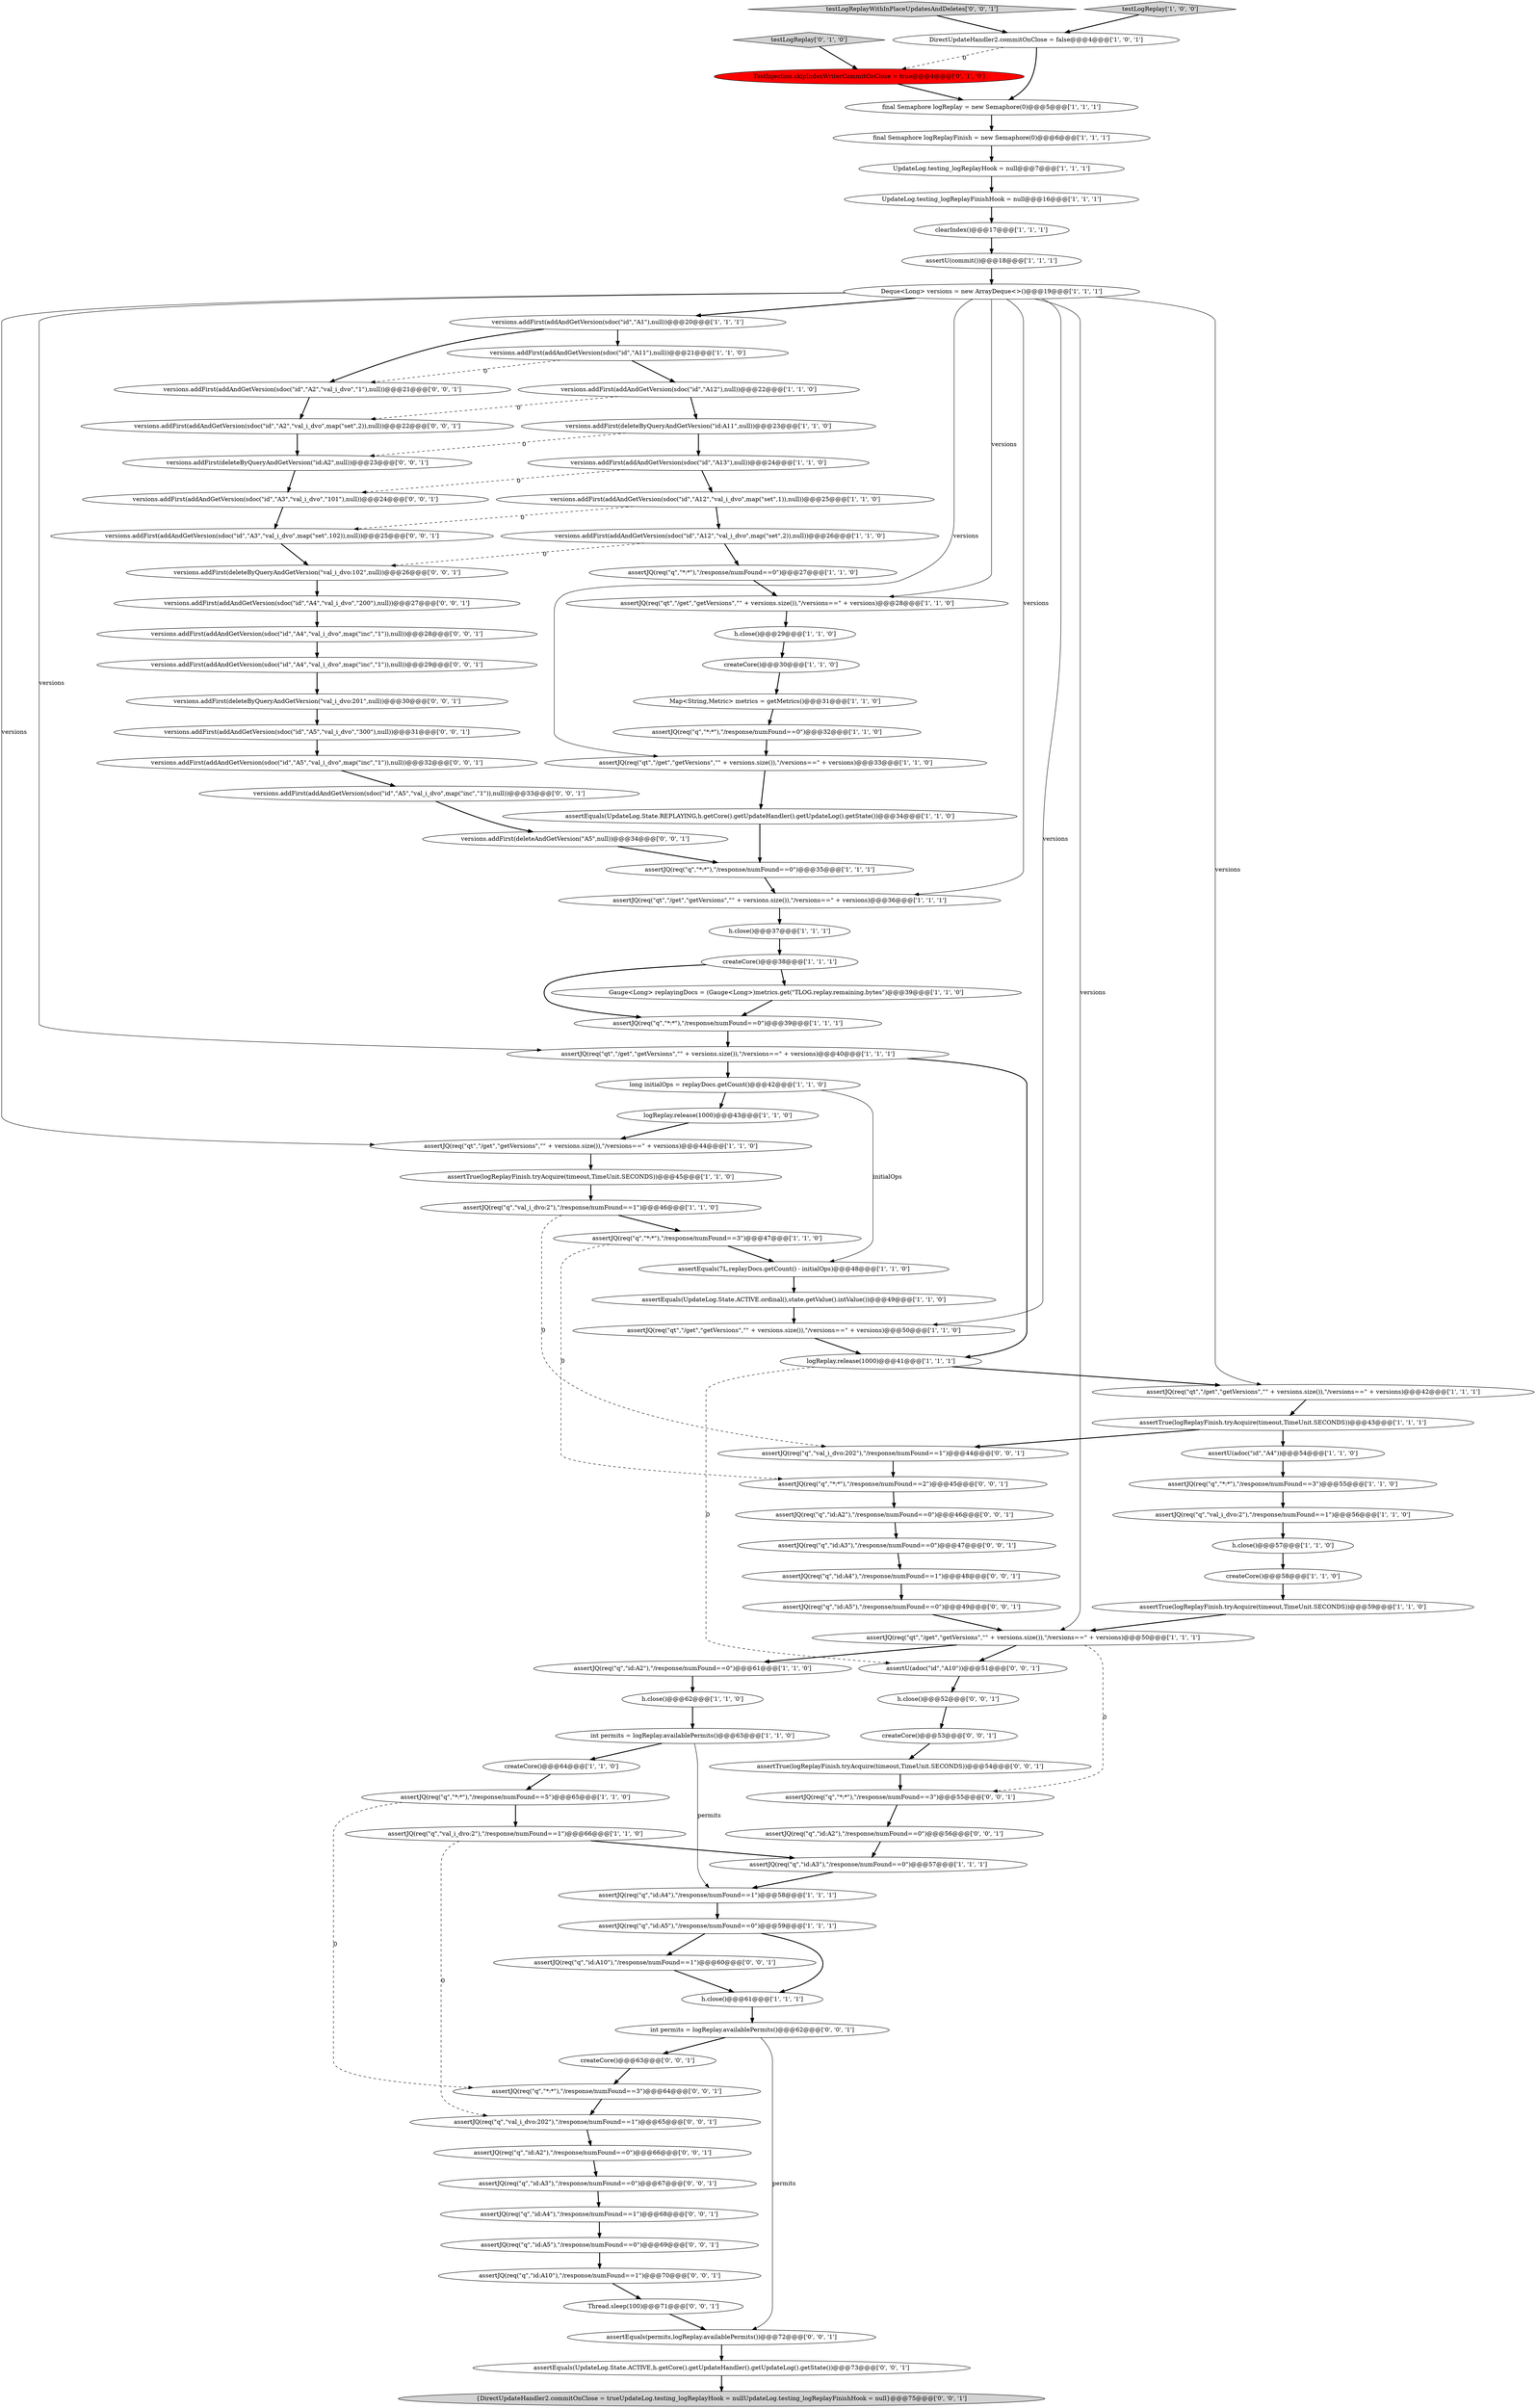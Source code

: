 digraph {
31 [style = filled, label = "assertJQ(req(\"qt\",\"/get\",\"getVersions\",\"\" + versions.size()),\"/versions==\" + versions)@@@50@@@['1', '1', '1']", fillcolor = white, shape = ellipse image = "AAA0AAABBB1BBB"];
67 [style = filled, label = "assertJQ(req(\"q\",\"id:A5\"),\"/response/numFound==0\")@@@49@@@['0', '0', '1']", fillcolor = white, shape = ellipse image = "AAA0AAABBB3BBB"];
45 [style = filled, label = "assertU(commit())@@@18@@@['1', '1', '1']", fillcolor = white, shape = ellipse image = "AAA0AAABBB1BBB"];
79 [style = filled, label = "versions.addFirst(addAndGetVersion(sdoc(\"id\",\"A3\",\"val_i_dvo\",map(\"set\",102)),null))@@@25@@@['0', '0', '1']", fillcolor = white, shape = ellipse image = "AAA0AAABBB3BBB"];
15 [style = filled, label = "clearIndex()@@@17@@@['1', '1', '1']", fillcolor = white, shape = ellipse image = "AAA0AAABBB1BBB"];
100 [style = filled, label = "assertJQ(req(\"q\",\"*:*\"),\"/response/numFound==3\")@@@64@@@['0', '0', '1']", fillcolor = white, shape = ellipse image = "AAA0AAABBB3BBB"];
3 [style = filled, label = "createCore()@@@38@@@['1', '1', '1']", fillcolor = white, shape = ellipse image = "AAA0AAABBB1BBB"];
97 [style = filled, label = "assertTrue(logReplayFinish.tryAcquire(timeout,TimeUnit.SECONDS))@@@54@@@['0', '0', '1']", fillcolor = white, shape = ellipse image = "AAA0AAABBB3BBB"];
8 [style = filled, label = "assertJQ(req(\"q\",\"id:A3\"),\"/response/numFound==0\")@@@57@@@['1', '1', '1']", fillcolor = white, shape = ellipse image = "AAA0AAABBB1BBB"];
13 [style = filled, label = "createCore()@@@58@@@['1', '1', '0']", fillcolor = white, shape = ellipse image = "AAA0AAABBB1BBB"];
11 [style = filled, label = "assertJQ(req(\"q\",\"*:*\"),\"/response/numFound==0\")@@@35@@@['1', '1', '1']", fillcolor = white, shape = ellipse image = "AAA0AAABBB1BBB"];
19 [style = filled, label = "assertJQ(req(\"q\",\"*:*\"),\"/response/numFound==0\")@@@27@@@['1', '1', '0']", fillcolor = white, shape = ellipse image = "AAA0AAABBB1BBB"];
71 [style = filled, label = "versions.addFirst(deleteByQueryAndGetVersion(\"id:A2\",null))@@@23@@@['0', '0', '1']", fillcolor = white, shape = ellipse image = "AAA0AAABBB3BBB"];
92 [style = filled, label = "versions.addFirst(addAndGetVersion(sdoc(\"id\",\"A4\",\"val_i_dvo\",map(\"inc\",\"1\")),null))@@@28@@@['0', '0', '1']", fillcolor = white, shape = ellipse image = "AAA0AAABBB3BBB"];
48 [style = filled, label = "versions.addFirst(addAndGetVersion(sdoc(\"id\",\"A12\"),null))@@@22@@@['1', '1', '0']", fillcolor = white, shape = ellipse image = "AAA0AAABBB1BBB"];
7 [style = filled, label = "assertTrue(logReplayFinish.tryAcquire(timeout,TimeUnit.SECONDS))@@@45@@@['1', '1', '0']", fillcolor = white, shape = ellipse image = "AAA0AAABBB1BBB"];
93 [style = filled, label = "createCore()@@@53@@@['0', '0', '1']", fillcolor = white, shape = ellipse image = "AAA0AAABBB3BBB"];
28 [style = filled, label = "UpdateLog.testing_logReplayFinishHook = null@@@16@@@['1', '1', '1']", fillcolor = white, shape = ellipse image = "AAA0AAABBB1BBB"];
25 [style = filled, label = "assertJQ(req(\"qt\",\"/get\",\"getVersions\",\"\" + versions.size()),\"/versions==\" + versions)@@@33@@@['1', '1', '0']", fillcolor = white, shape = ellipse image = "AAA0AAABBB1BBB"];
39 [style = filled, label = "createCore()@@@64@@@['1', '1', '0']", fillcolor = white, shape = ellipse image = "AAA0AAABBB1BBB"];
62 [style = filled, label = "assertJQ(req(\"q\",\"id:A4\"),\"/response/numFound==1\")@@@48@@@['0', '0', '1']", fillcolor = white, shape = ellipse image = "AAA0AAABBB3BBB"];
4 [style = filled, label = "assertTrue(logReplayFinish.tryAcquire(timeout,TimeUnit.SECONDS))@@@59@@@['1', '1', '0']", fillcolor = white, shape = ellipse image = "AAA0AAABBB1BBB"];
77 [style = filled, label = "assertJQ(req(\"q\",\"id:A3\"),\"/response/numFound==0\")@@@47@@@['0', '0', '1']", fillcolor = white, shape = ellipse image = "AAA0AAABBB3BBB"];
35 [style = filled, label = "assertJQ(req(\"q\",\"val_i_dvo:2\"),\"/response/numFound==1\")@@@56@@@['1', '1', '0']", fillcolor = white, shape = ellipse image = "AAA0AAABBB1BBB"];
74 [style = filled, label = "versions.addFirst(addAndGetVersion(sdoc(\"id\",\"A4\",\"val_i_dvo\",\"200\"),null))@@@27@@@['0', '0', '1']", fillcolor = white, shape = ellipse image = "AAA0AAABBB3BBB"];
10 [style = filled, label = "versions.addFirst(addAndGetVersion(sdoc(\"id\",\"A13\"),null))@@@24@@@['1', '1', '0']", fillcolor = white, shape = ellipse image = "AAA0AAABBB1BBB"];
55 [style = filled, label = "DirectUpdateHandler2.commitOnClose = false@@@4@@@['1', '0', '1']", fillcolor = white, shape = ellipse image = "AAA0AAABBB1BBB"];
37 [style = filled, label = "versions.addFirst(addAndGetVersion(sdoc(\"id\",\"A12\",\"val_i_dvo\",map(\"set\",1)),null))@@@25@@@['1', '1', '0']", fillcolor = white, shape = ellipse image = "AAA0AAABBB1BBB"];
63 [style = filled, label = "versions.addFirst(deleteByQueryAndGetVersion(\"val_i_dvo:102\",null))@@@26@@@['0', '0', '1']", fillcolor = white, shape = ellipse image = "AAA0AAABBB3BBB"];
12 [style = filled, label = "assertJQ(req(\"q\",\"id:A2\"),\"/response/numFound==0\")@@@61@@@['1', '1', '0']", fillcolor = white, shape = ellipse image = "AAA0AAABBB1BBB"];
66 [style = filled, label = "assertJQ(req(\"q\",\"id:A4\"),\"/response/numFound==1\")@@@68@@@['0', '0', '1']", fillcolor = white, shape = ellipse image = "AAA0AAABBB3BBB"];
87 [style = filled, label = "assertJQ(req(\"q\",\"id:A3\"),\"/response/numFound==0\")@@@67@@@['0', '0', '1']", fillcolor = white, shape = ellipse image = "AAA0AAABBB3BBB"];
82 [style = filled, label = "assertJQ(req(\"q\",\"val_i_dvo:202\"),\"/response/numFound==1\")@@@65@@@['0', '0', '1']", fillcolor = white, shape = ellipse image = "AAA0AAABBB3BBB"];
23 [style = filled, label = "final Semaphore logReplay = new Semaphore(0)@@@5@@@['1', '1', '1']", fillcolor = white, shape = ellipse image = "AAA0AAABBB1BBB"];
65 [style = filled, label = "versions.addFirst(addAndGetVersion(sdoc(\"id\",\"A5\",\"val_i_dvo\",map(\"inc\",\"1\")),null))@@@32@@@['0', '0', '1']", fillcolor = white, shape = ellipse image = "AAA0AAABBB3BBB"];
46 [style = filled, label = "versions.addFirst(addAndGetVersion(sdoc(\"id\",\"A12\",\"val_i_dvo\",map(\"set\",2)),null))@@@26@@@['1', '1', '0']", fillcolor = white, shape = ellipse image = "AAA0AAABBB1BBB"];
34 [style = filled, label = "assertJQ(req(\"qt\",\"/get\",\"getVersions\",\"\" + versions.size()),\"/versions==\" + versions)@@@36@@@['1', '1', '1']", fillcolor = white, shape = ellipse image = "AAA0AAABBB1BBB"];
83 [style = filled, label = "assertJQ(req(\"q\",\"id:A2\"),\"/response/numFound==0\")@@@46@@@['0', '0', '1']", fillcolor = white, shape = ellipse image = "AAA0AAABBB3BBB"];
57 [style = filled, label = "assertJQ(req(\"q\",\"*:*\"),\"/response/numFound==3\")@@@55@@@['1', '1', '0']", fillcolor = white, shape = ellipse image = "AAA0AAABBB1BBB"];
64 [style = filled, label = "versions.addFirst(deleteByQueryAndGetVersion(\"val_i_dvo:201\",null))@@@30@@@['0', '0', '1']", fillcolor = white, shape = ellipse image = "AAA0AAABBB3BBB"];
61 [style = filled, label = "TestInjection.skipIndexWriterCommitOnClose = true@@@4@@@['0', '1', '0']", fillcolor = red, shape = ellipse image = "AAA1AAABBB2BBB"];
75 [style = filled, label = "versions.addFirst(addAndGetVersion(sdoc(\"id\",\"A3\",\"val_i_dvo\",\"101\"),null))@@@24@@@['0', '0', '1']", fillcolor = white, shape = ellipse image = "AAA0AAABBB3BBB"];
0 [style = filled, label = "assertJQ(req(\"qt\",\"/get\",\"getVersions\",\"\" + versions.size()),\"/versions==\" + versions)@@@50@@@['1', '1', '0']", fillcolor = white, shape = ellipse image = "AAA0AAABBB1BBB"];
60 [style = filled, label = "testLogReplay['0', '1', '0']", fillcolor = lightgray, shape = diamond image = "AAA0AAABBB2BBB"];
24 [style = filled, label = "versions.addFirst(addAndGetVersion(sdoc(\"id\",\"A11\"),null))@@@21@@@['1', '1', '0']", fillcolor = white, shape = ellipse image = "AAA0AAABBB1BBB"];
98 [style = filled, label = "testLogReplayWithInPlaceUpdatesAndDeletes['0', '0', '1']", fillcolor = lightgray, shape = diamond image = "AAA0AAABBB3BBB"];
88 [style = filled, label = "Thread.sleep(100)@@@71@@@['0', '0', '1']", fillcolor = white, shape = ellipse image = "AAA0AAABBB3BBB"];
94 [style = filled, label = "assertJQ(req(\"q\",\"id:A2\"),\"/response/numFound==0\")@@@56@@@['0', '0', '1']", fillcolor = white, shape = ellipse image = "AAA0AAABBB3BBB"];
22 [style = filled, label = "assertJQ(req(\"q\",\"*:*\"),\"/response/numFound==5\")@@@65@@@['1', '1', '0']", fillcolor = white, shape = ellipse image = "AAA0AAABBB1BBB"];
41 [style = filled, label = "logReplay.release(1000)@@@41@@@['1', '1', '1']", fillcolor = white, shape = ellipse image = "AAA0AAABBB1BBB"];
84 [style = filled, label = "versions.addFirst(addAndGetVersion(sdoc(\"id\",\"A2\",\"val_i_dvo\",\"1\"),null))@@@21@@@['0', '0', '1']", fillcolor = white, shape = ellipse image = "AAA0AAABBB3BBB"];
29 [style = filled, label = "h.close()@@@37@@@['1', '1', '1']", fillcolor = white, shape = ellipse image = "AAA0AAABBB1BBB"];
90 [style = filled, label = "assertEquals(UpdateLog.State.ACTIVE,h.getCore().getUpdateHandler().getUpdateLog().getState())@@@73@@@['0', '0', '1']", fillcolor = white, shape = ellipse image = "AAA0AAABBB3BBB"];
72 [style = filled, label = "versions.addFirst(addAndGetVersion(sdoc(\"id\",\"A5\",\"val_i_dvo\",\"300\"),null))@@@31@@@['0', '0', '1']", fillcolor = white, shape = ellipse image = "AAA0AAABBB3BBB"];
91 [style = filled, label = "assertJQ(req(\"q\",\"id:A2\"),\"/response/numFound==0\")@@@66@@@['0', '0', '1']", fillcolor = white, shape = ellipse image = "AAA0AAABBB3BBB"];
85 [style = filled, label = "createCore()@@@63@@@['0', '0', '1']", fillcolor = white, shape = ellipse image = "AAA0AAABBB3BBB"];
17 [style = filled, label = "assertJQ(req(\"q\",\"id:A5\"),\"/response/numFound==0\")@@@59@@@['1', '1', '1']", fillcolor = white, shape = ellipse image = "AAA0AAABBB1BBB"];
59 [style = filled, label = "assertJQ(req(\"q\",\"*:*\"),\"/response/numFound==3\")@@@47@@@['1', '1', '0']", fillcolor = white, shape = ellipse image = "AAA0AAABBB1BBB"];
5 [style = filled, label = "assertJQ(req(\"qt\",\"/get\",\"getVersions\",\"\" + versions.size()),\"/versions==\" + versions)@@@28@@@['1', '1', '0']", fillcolor = white, shape = ellipse image = "AAA0AAABBB1BBB"];
20 [style = filled, label = "Map<String,Metric> metrics = getMetrics()@@@31@@@['1', '1', '0']", fillcolor = white, shape = ellipse image = "AAA0AAABBB1BBB"];
95 [style = filled, label = "versions.addFirst(addAndGetVersion(sdoc(\"id\",\"A2\",\"val_i_dvo\",map(\"set\",2)),null))@@@22@@@['0', '0', '1']", fillcolor = white, shape = ellipse image = "AAA0AAABBB3BBB"];
14 [style = filled, label = "UpdateLog.testing_logReplayHook = null@@@7@@@['1', '1', '1']", fillcolor = white, shape = ellipse image = "AAA0AAABBB1BBB"];
27 [style = filled, label = "h.close()@@@62@@@['1', '1', '0']", fillcolor = white, shape = ellipse image = "AAA0AAABBB1BBB"];
86 [style = filled, label = "int permits = logReplay.availablePermits()@@@62@@@['0', '0', '1']", fillcolor = white, shape = ellipse image = "AAA0AAABBB3BBB"];
2 [style = filled, label = "long initialOps = replayDocs.getCount()@@@42@@@['1', '1', '0']", fillcolor = white, shape = ellipse image = "AAA0AAABBB1BBB"];
26 [style = filled, label = "h.close()@@@29@@@['1', '1', '0']", fillcolor = white, shape = ellipse image = "AAA0AAABBB1BBB"];
102 [style = filled, label = "versions.addFirst(deleteAndGetVersion(\"A5\",null))@@@34@@@['0', '0', '1']", fillcolor = white, shape = ellipse image = "AAA0AAABBB3BBB"];
68 [style = filled, label = "{DirectUpdateHandler2.commitOnClose = trueUpdateLog.testing_logReplayHook = nullUpdateLog.testing_logReplayFinishHook = null}@@@75@@@['0', '0', '1']", fillcolor = lightgray, shape = ellipse image = "AAA0AAABBB3BBB"];
1 [style = filled, label = "assertU(adoc(\"id\",\"A4\"))@@@54@@@['1', '1', '0']", fillcolor = white, shape = ellipse image = "AAA0AAABBB1BBB"];
56 [style = filled, label = "assertJQ(req(\"q\",\"*:*\"),\"/response/numFound==0\")@@@32@@@['1', '1', '0']", fillcolor = white, shape = ellipse image = "AAA0AAABBB1BBB"];
51 [style = filled, label = "assertJQ(req(\"q\",\"id:A4\"),\"/response/numFound==1\")@@@58@@@['1', '1', '1']", fillcolor = white, shape = ellipse image = "AAA0AAABBB1BBB"];
33 [style = filled, label = "assertTrue(logReplayFinish.tryAcquire(timeout,TimeUnit.SECONDS))@@@43@@@['1', '1', '1']", fillcolor = white, shape = ellipse image = "AAA0AAABBB1BBB"];
38 [style = filled, label = "Gauge<Long> replayingDocs = (Gauge<Long>)metrics.get(\"TLOG.replay.remaining.bytes\")@@@39@@@['1', '1', '0']", fillcolor = white, shape = ellipse image = "AAA0AAABBB1BBB"];
101 [style = filled, label = "versions.addFirst(addAndGetVersion(sdoc(\"id\",\"A5\",\"val_i_dvo\",map(\"inc\",\"1\")),null))@@@33@@@['0', '0', '1']", fillcolor = white, shape = ellipse image = "AAA0AAABBB3BBB"];
96 [style = filled, label = "h.close()@@@52@@@['0', '0', '1']", fillcolor = white, shape = ellipse image = "AAA0AAABBB3BBB"];
54 [style = filled, label = "assertJQ(req(\"qt\",\"/get\",\"getVersions\",\"\" + versions.size()),\"/versions==\" + versions)@@@44@@@['1', '1', '0']", fillcolor = white, shape = ellipse image = "AAA0AAABBB1BBB"];
18 [style = filled, label = "assertEquals(7L,replayDocs.getCount() - initialOps)@@@48@@@['1', '1', '0']", fillcolor = white, shape = ellipse image = "AAA0AAABBB1BBB"];
36 [style = filled, label = "h.close()@@@61@@@['1', '1', '1']", fillcolor = white, shape = ellipse image = "AAA0AAABBB1BBB"];
70 [style = filled, label = "assertJQ(req(\"q\",\"id:A10\"),\"/response/numFound==1\")@@@60@@@['0', '0', '1']", fillcolor = white, shape = ellipse image = "AAA0AAABBB3BBB"];
9 [style = filled, label = "createCore()@@@30@@@['1', '1', '0']", fillcolor = white, shape = ellipse image = "AAA0AAABBB1BBB"];
80 [style = filled, label = "assertJQ(req(\"q\",\"*:*\"),\"/response/numFound==2\")@@@45@@@['0', '0', '1']", fillcolor = white, shape = ellipse image = "AAA0AAABBB3BBB"];
73 [style = filled, label = "assertU(adoc(\"id\",\"A10\"))@@@51@@@['0', '0', '1']", fillcolor = white, shape = ellipse image = "AAA0AAABBB3BBB"];
47 [style = filled, label = "versions.addFirst(deleteByQueryAndGetVersion(\"id:A11\",null))@@@23@@@['1', '1', '0']", fillcolor = white, shape = ellipse image = "AAA0AAABBB1BBB"];
50 [style = filled, label = "assertJQ(req(\"q\",\"val_i_dvo:2\"),\"/response/numFound==1\")@@@46@@@['1', '1', '0']", fillcolor = white, shape = ellipse image = "AAA0AAABBB1BBB"];
44 [style = filled, label = "assertEquals(UpdateLog.State.ACTIVE.ordinal(),state.getValue().intValue())@@@49@@@['1', '1', '0']", fillcolor = white, shape = ellipse image = "AAA0AAABBB1BBB"];
99 [style = filled, label = "assertJQ(req(\"q\",\"id:A5\"),\"/response/numFound==0\")@@@69@@@['0', '0', '1']", fillcolor = white, shape = ellipse image = "AAA0AAABBB3BBB"];
49 [style = filled, label = "Deque<Long> versions = new ArrayDeque<>()@@@19@@@['1', '1', '1']", fillcolor = white, shape = ellipse image = "AAA0AAABBB1BBB"];
52 [style = filled, label = "assertJQ(req(\"qt\",\"/get\",\"getVersions\",\"\" + versions.size()),\"/versions==\" + versions)@@@40@@@['1', '1', '1']", fillcolor = white, shape = ellipse image = "AAA0AAABBB1BBB"];
53 [style = filled, label = "versions.addFirst(addAndGetVersion(sdoc(\"id\",\"A1\"),null))@@@20@@@['1', '1', '1']", fillcolor = white, shape = ellipse image = "AAA0AAABBB1BBB"];
89 [style = filled, label = "assertJQ(req(\"q\",\"*:*\"),\"/response/numFound==3\")@@@55@@@['0', '0', '1']", fillcolor = white, shape = ellipse image = "AAA0AAABBB3BBB"];
40 [style = filled, label = "testLogReplay['1', '0', '0']", fillcolor = lightgray, shape = diamond image = "AAA0AAABBB1BBB"];
58 [style = filled, label = "final Semaphore logReplayFinish = new Semaphore(0)@@@6@@@['1', '1', '1']", fillcolor = white, shape = ellipse image = "AAA0AAABBB1BBB"];
30 [style = filled, label = "int permits = logReplay.availablePermits()@@@63@@@['1', '1', '0']", fillcolor = white, shape = ellipse image = "AAA0AAABBB1BBB"];
69 [style = filled, label = "versions.addFirst(addAndGetVersion(sdoc(\"id\",\"A4\",\"val_i_dvo\",map(\"inc\",\"1\")),null))@@@29@@@['0', '0', '1']", fillcolor = white, shape = ellipse image = "AAA0AAABBB3BBB"];
21 [style = filled, label = "logReplay.release(1000)@@@43@@@['1', '1', '0']", fillcolor = white, shape = ellipse image = "AAA0AAABBB1BBB"];
32 [style = filled, label = "h.close()@@@57@@@['1', '1', '0']", fillcolor = white, shape = ellipse image = "AAA0AAABBB1BBB"];
42 [style = filled, label = "assertJQ(req(\"qt\",\"/get\",\"getVersions\",\"\" + versions.size()),\"/versions==\" + versions)@@@42@@@['1', '1', '1']", fillcolor = white, shape = ellipse image = "AAA0AAABBB1BBB"];
43 [style = filled, label = "assertEquals(UpdateLog.State.REPLAYING,h.getCore().getUpdateHandler().getUpdateLog().getState())@@@34@@@['1', '1', '0']", fillcolor = white, shape = ellipse image = "AAA0AAABBB1BBB"];
78 [style = filled, label = "assertEquals(permits,logReplay.availablePermits())@@@72@@@['0', '0', '1']", fillcolor = white, shape = ellipse image = "AAA0AAABBB3BBB"];
6 [style = filled, label = "assertJQ(req(\"q\",\"*:*\"),\"/response/numFound==0\")@@@39@@@['1', '1', '1']", fillcolor = white, shape = ellipse image = "AAA0AAABBB1BBB"];
16 [style = filled, label = "assertJQ(req(\"q\",\"val_i_dvo:2\"),\"/response/numFound==1\")@@@66@@@['1', '1', '0']", fillcolor = white, shape = ellipse image = "AAA0AAABBB1BBB"];
76 [style = filled, label = "assertJQ(req(\"q\",\"val_i_dvo:202\"),\"/response/numFound==1\")@@@44@@@['0', '0', '1']", fillcolor = white, shape = ellipse image = "AAA0AAABBB3BBB"];
81 [style = filled, label = "assertJQ(req(\"q\",\"id:A10\"),\"/response/numFound==1\")@@@70@@@['0', '0', '1']", fillcolor = white, shape = ellipse image = "AAA0AAABBB3BBB"];
65->101 [style = bold, label=""];
67->31 [style = bold, label=""];
40->55 [style = bold, label=""];
98->55 [style = bold, label=""];
21->54 [style = bold, label=""];
26->9 [style = bold, label=""];
14->28 [style = bold, label=""];
25->43 [style = bold, label=""];
17->70 [style = bold, label=""];
47->10 [style = bold, label=""];
89->94 [style = bold, label=""];
48->95 [style = dashed, label="0"];
3->38 [style = bold, label=""];
8->51 [style = bold, label=""];
74->92 [style = bold, label=""];
62->67 [style = bold, label=""];
36->86 [style = bold, label=""];
17->36 [style = bold, label=""];
19->5 [style = bold, label=""];
18->44 [style = bold, label=""];
55->23 [style = bold, label=""];
55->61 [style = dashed, label="0"];
51->17 [style = bold, label=""];
80->83 [style = bold, label=""];
94->8 [style = bold, label=""];
31->89 [style = dashed, label="0"];
90->68 [style = bold, label=""];
49->31 [style = solid, label="versions"];
77->62 [style = bold, label=""];
82->91 [style = bold, label=""];
79->63 [style = bold, label=""];
27->30 [style = bold, label=""];
76->80 [style = bold, label=""];
97->89 [style = bold, label=""];
69->64 [style = bold, label=""];
56->25 [style = bold, label=""];
71->75 [style = bold, label=""];
38->6 [style = bold, label=""];
49->25 [style = solid, label="versions"];
43->11 [style = bold, label=""];
39->22 [style = bold, label=""];
37->79 [style = dashed, label="0"];
101->102 [style = bold, label=""];
37->46 [style = bold, label=""];
2->21 [style = bold, label=""];
83->77 [style = bold, label=""];
99->81 [style = bold, label=""];
53->24 [style = bold, label=""];
59->18 [style = bold, label=""];
24->84 [style = dashed, label="0"];
46->19 [style = bold, label=""];
75->79 [style = bold, label=""];
91->87 [style = bold, label=""];
22->100 [style = dashed, label="0"];
57->35 [style = bold, label=""];
7->50 [style = bold, label=""];
23->58 [style = bold, label=""];
64->72 [style = bold, label=""];
34->29 [style = bold, label=""];
54->7 [style = bold, label=""];
16->8 [style = bold, label=""];
22->16 [style = bold, label=""];
58->14 [style = bold, label=""];
95->71 [style = bold, label=""];
52->41 [style = bold, label=""];
5->26 [style = bold, label=""];
49->42 [style = solid, label="versions"];
35->32 [style = bold, label=""];
3->6 [style = bold, label=""];
9->20 [style = bold, label=""];
93->97 [style = bold, label=""];
63->74 [style = bold, label=""];
85->100 [style = bold, label=""];
49->5 [style = solid, label="versions"];
31->12 [style = bold, label=""];
33->76 [style = bold, label=""];
50->76 [style = dashed, label="0"];
41->73 [style = dashed, label="0"];
0->41 [style = bold, label=""];
49->34 [style = solid, label="versions"];
4->31 [style = bold, label=""];
49->52 [style = solid, label="versions"];
60->61 [style = bold, label=""];
1->57 [style = bold, label=""];
72->65 [style = bold, label=""];
102->11 [style = bold, label=""];
59->80 [style = dashed, label="0"];
61->23 [style = bold, label=""];
46->63 [style = dashed, label="0"];
12->27 [style = bold, label=""];
10->75 [style = dashed, label="0"];
73->96 [style = bold, label=""];
84->95 [style = bold, label=""];
88->78 [style = bold, label=""];
10->37 [style = bold, label=""];
78->90 [style = bold, label=""];
92->69 [style = bold, label=""];
30->51 [style = solid, label="permits"];
15->45 [style = bold, label=""];
28->15 [style = bold, label=""];
20->56 [style = bold, label=""];
2->18 [style = solid, label="initialOps"];
50->59 [style = bold, label=""];
45->49 [style = bold, label=""];
29->3 [style = bold, label=""];
16->82 [style = dashed, label="0"];
42->33 [style = bold, label=""];
33->1 [style = bold, label=""];
52->2 [style = bold, label=""];
66->99 [style = bold, label=""];
6->52 [style = bold, label=""];
86->78 [style = solid, label="permits"];
81->88 [style = bold, label=""];
49->53 [style = bold, label=""];
11->34 [style = bold, label=""];
86->85 [style = bold, label=""];
87->66 [style = bold, label=""];
48->47 [style = bold, label=""];
49->0 [style = solid, label="versions"];
53->84 [style = bold, label=""];
96->93 [style = bold, label=""];
30->39 [style = bold, label=""];
100->82 [style = bold, label=""];
49->54 [style = solid, label="versions"];
70->36 [style = bold, label=""];
47->71 [style = dashed, label="0"];
32->13 [style = bold, label=""];
31->73 [style = bold, label=""];
24->48 [style = bold, label=""];
13->4 [style = bold, label=""];
44->0 [style = bold, label=""];
41->42 [style = bold, label=""];
}
